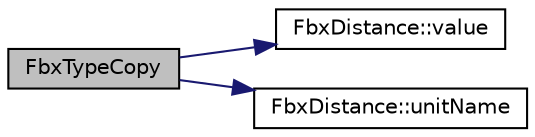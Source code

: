 digraph "FbxTypeCopy"
{
  edge [fontname="Helvetica",fontsize="10",labelfontname="Helvetica",labelfontsize="10"];
  node [fontname="Helvetica",fontsize="10",shape=record];
  rankdir="LR";
  Node729 [label="FbxTypeCopy",height=0.2,width=0.4,color="black", fillcolor="grey75", style="filled", fontcolor="black"];
  Node729 -> Node730 [color="midnightblue",fontsize="10",style="solid",fontname="Helvetica"];
  Node730 [label="FbxDistance::value",height=0.2,width=0.4,color="black", fillcolor="white", style="filled",URL="$class_fbx_distance.html#a00bb7d52cd3f2494429bf7126764d2c4"];
  Node729 -> Node731 [color="midnightblue",fontsize="10",style="solid",fontname="Helvetica"];
  Node731 [label="FbxDistance::unitName",height=0.2,width=0.4,color="black", fillcolor="white", style="filled",URL="$class_fbx_distance.html#ada4c11c436abc26a08deb903a0c3de1d"];
}
